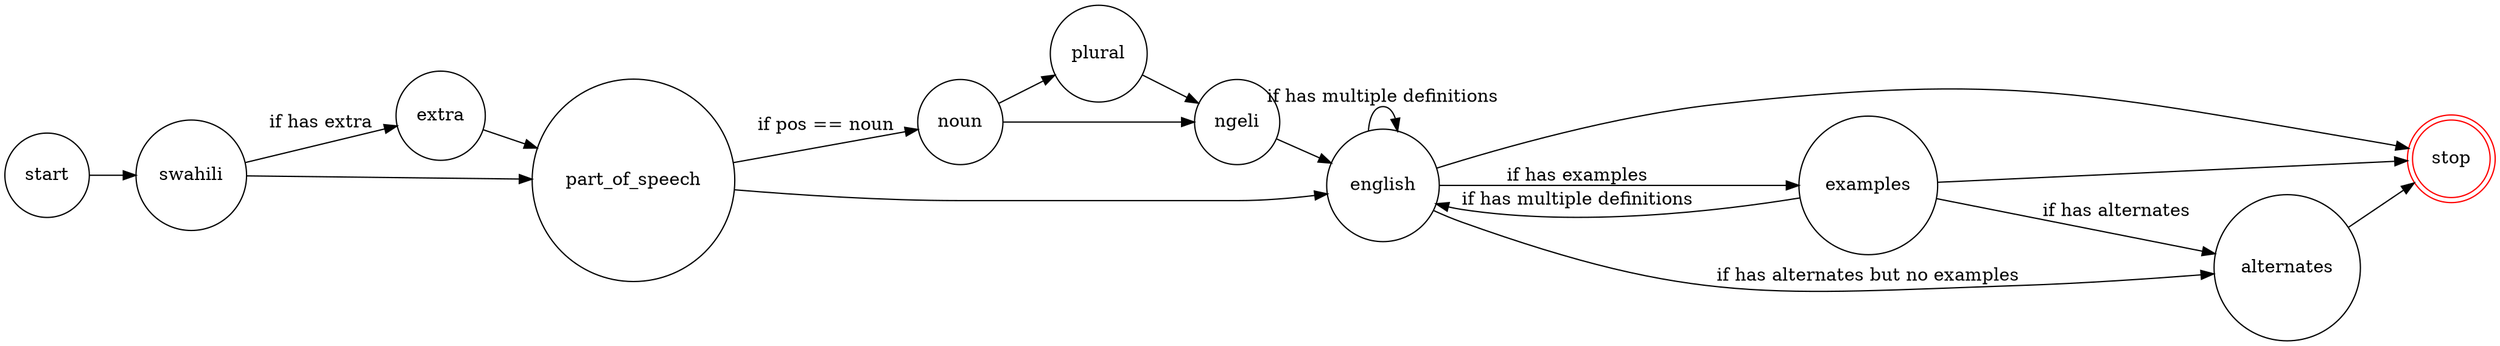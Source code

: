 digraph G {
  rankdir=LR;
  node [shape = doublecircle]; stop;
  node [shape = circle];
  start; 
  swahili;
  extra;
  part_of_speech;
  noun;
  plural;
  ngeli;
  english;
  examples;
  alternates;
  stop [label="stop", color="red"];

  start -> swahili;
  swahili -> part_of_speech;
  swahili -> extra [label="if has extra"]; 
  extra -> part_of_speech
  part_of_speech -> noun [label="if pos == noun"];
  part_of_speech -> english;
  noun -> plural;
  noun -> ngeli;
  plural -> ngeli;
  ngeli -> english;
  english -> examples [label="if has examples"];
  english -> alternates [label="if has alternates but no examples"];
  english -> english [label="if has multiple definitions"];
  english -> stop;
  examples -> english [label="if has multiple definitions"];
  examples -> alternates [label="if has alternates"];
  examples -> stop;
  alternates -> stop;
}
